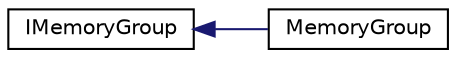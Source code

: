 digraph "Graphical Class Hierarchy"
{
 // LATEX_PDF_SIZE
  edge [fontname="Helvetica",fontsize="10",labelfontname="Helvetica",labelfontsize="10"];
  node [fontname="Helvetica",fontsize="10",shape=record];
  rankdir="LR";
  Node0 [label="IMemoryGroup",height=0.2,width=0.4,color="black", fillcolor="white", style="filled",URL="$classarm__compute_1_1_i_memory_group.xhtml",tooltip="Memory group interface."];
  Node0 -> Node1 [dir="back",color="midnightblue",fontsize="10",style="solid",fontname="Helvetica"];
  Node1 [label="MemoryGroup",height=0.2,width=0.4,color="black", fillcolor="white", style="filled",URL="$classarm__compute_1_1_memory_group.xhtml",tooltip="Memory group."];
}
